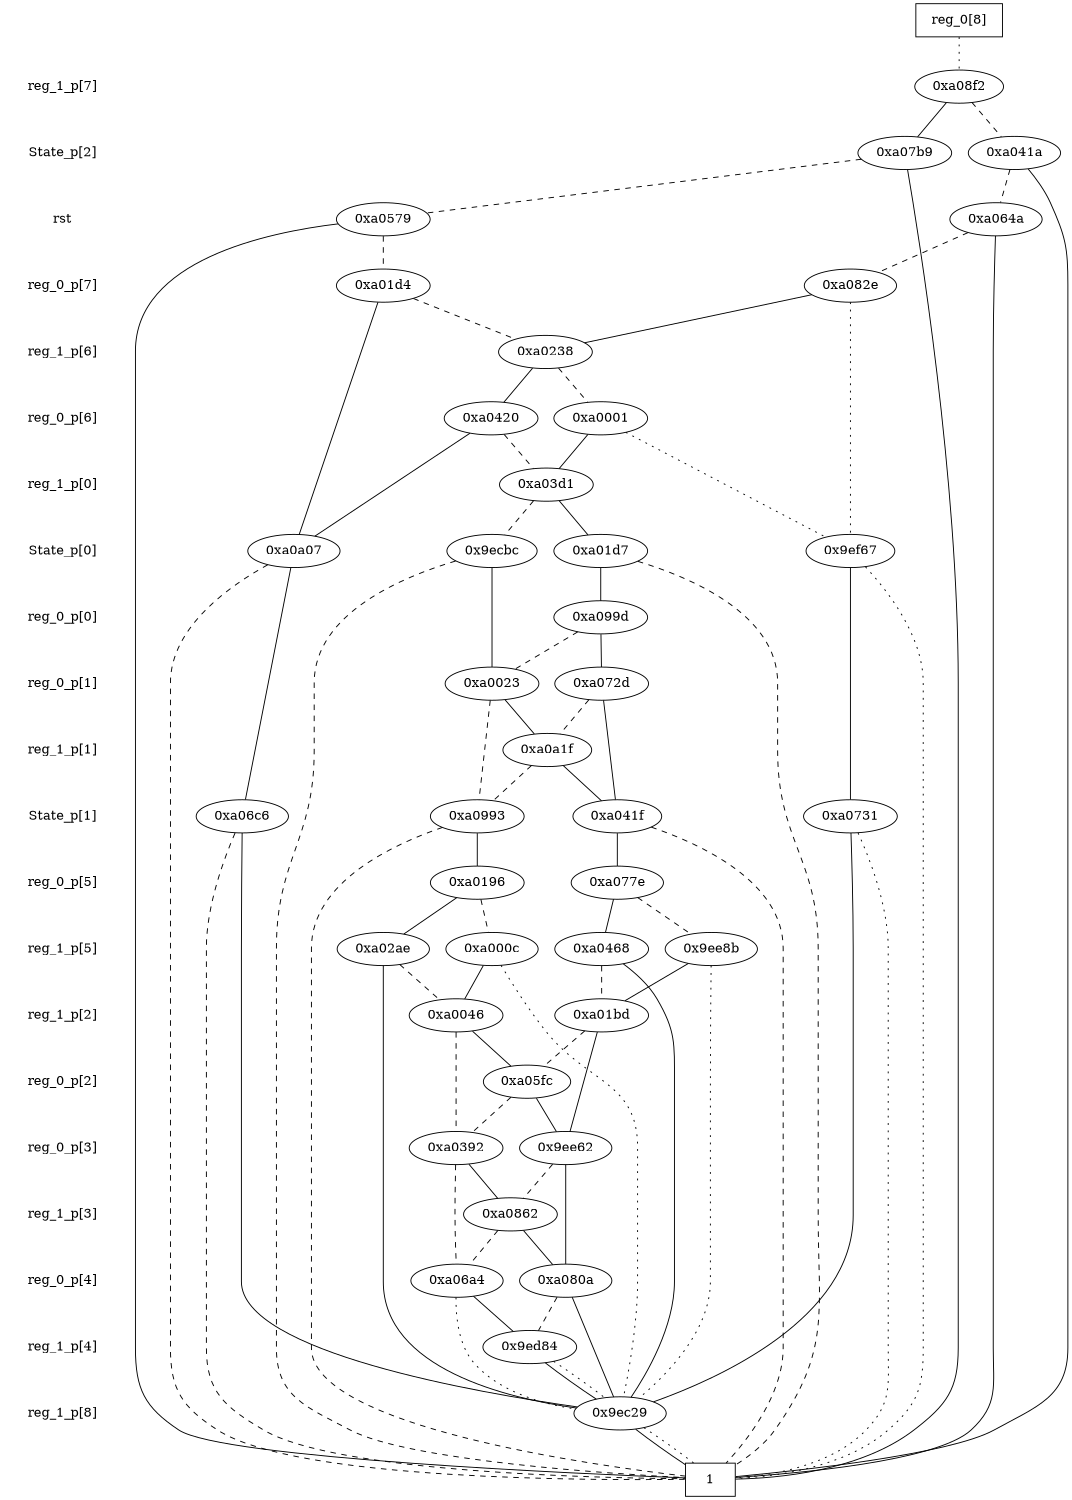 digraph "DD" {
size = "7.5,10"
center = true;
edge [dir = none];
{ node [shape = plaintext];
  edge [style = invis];
  "CONST NODES" [style = invis];
" reg_1_p[7] " -> " State_p[2] " -> " rst " -> " reg_0_p[7] " -> " reg_1_p[6] " -> " reg_0_p[6] " -> " reg_1_p[0] " -> " State_p[0] " -> " reg_0_p[0] " -> " reg_0_p[1] " -> " reg_1_p[1] " -> " State_p[1] " -> " reg_0_p[5] " -> " reg_1_p[5] " -> " reg_1_p[2] " -> " reg_0_p[2] " -> " reg_0_p[3] " -> " reg_1_p[3] " -> " reg_0_p[4] " -> " reg_1_p[4] " -> " reg_1_p[8] " -> "CONST NODES"; 
}
{ rank = same; node [shape = box]; edge [style = invis];
"  reg_0[8]  "; }
{ rank = same; " reg_1_p[7] ";
"0xa08f2";
}
{ rank = same; " State_p[2] ";
"0xa07b9";
"0xa041a";
}
{ rank = same; " rst ";
"0xa064a";
"0xa0579";
}
{ rank = same; " reg_0_p[7] ";
"0xa01d4";
"0xa082e";
}
{ rank = same; " reg_1_p[6] ";
"0xa0238";
}
{ rank = same; " reg_0_p[6] ";
"0xa0001";
"0xa0420";
}
{ rank = same; " reg_1_p[0] ";
"0xa03d1";
}
{ rank = same; " State_p[0] ";
"0x9ef67";
"0x9ecbc";
"0xa0a07";
"0xa01d7";
}
{ rank = same; " reg_0_p[0] ";
"0xa099d";
}
{ rank = same; " reg_0_p[1] ";
"0xa0023";
"0xa072d";
}
{ rank = same; " reg_1_p[1] ";
"0xa0a1f";
}
{ rank = same; " State_p[1] ";
"0xa06c6";
"0xa0731";
"0xa0993";
"0xa041f";
}
{ rank = same; " reg_0_p[5] ";
"0xa077e";
"0xa0196";
}
{ rank = same; " reg_1_p[5] ";
"0xa0468";
"0xa02ae";
"0xa000c";
"0x9ee8b";
}
{ rank = same; " reg_1_p[2] ";
"0xa0046";
"0xa01bd";
}
{ rank = same; " reg_0_p[2] ";
"0xa05fc";
}
{ rank = same; " reg_0_p[3] ";
"0xa0392";
"0x9ee62";
}
{ rank = same; " reg_1_p[3] ";
"0xa0862";
}
{ rank = same; " reg_0_p[4] ";
"0xa06a4";
"0xa080a";
}
{ rank = same; " reg_1_p[4] ";
"0x9ed84";
}
{ rank = same; " reg_1_p[8] ";
"0x9ec29";
}
{ rank = same; "CONST NODES";
{ node [shape = box]; "0x9ec14";
}
}
"  reg_0[8]  " -> "0xa08f2" [style = dotted];
"0xa08f2" -> "0xa07b9";
"0xa08f2" -> "0xa041a" [style = dashed];
"0xa07b9" -> "0x9ec14";
"0xa07b9" -> "0xa0579" [style = dashed];
"0xa041a" -> "0x9ec14";
"0xa041a" -> "0xa064a" [style = dashed];
"0xa064a" -> "0x9ec14";
"0xa064a" -> "0xa082e" [style = dashed];
"0xa0579" -> "0x9ec14";
"0xa0579" -> "0xa01d4" [style = dashed];
"0xa01d4" -> "0xa0a07";
"0xa01d4" -> "0xa0238" [style = dashed];
"0xa082e" -> "0xa0238";
"0xa082e" -> "0x9ef67" [style = dotted];
"0xa0238" -> "0xa0420";
"0xa0238" -> "0xa0001" [style = dashed];
"0xa0001" -> "0xa03d1";
"0xa0001" -> "0x9ef67" [style = dotted];
"0xa0420" -> "0xa0a07";
"0xa0420" -> "0xa03d1" [style = dashed];
"0xa03d1" -> "0xa01d7";
"0xa03d1" -> "0x9ecbc" [style = dashed];
"0x9ef67" -> "0xa0731";
"0x9ef67" -> "0x9ec14" [style = dotted];
"0x9ecbc" -> "0xa0023";
"0x9ecbc" -> "0x9ec14" [style = dashed];
"0xa0a07" -> "0xa06c6";
"0xa0a07" -> "0x9ec14" [style = dashed];
"0xa01d7" -> "0xa099d";
"0xa01d7" -> "0x9ec14" [style = dashed];
"0xa099d" -> "0xa072d";
"0xa099d" -> "0xa0023" [style = dashed];
"0xa0023" -> "0xa0a1f";
"0xa0023" -> "0xa0993" [style = dashed];
"0xa072d" -> "0xa041f";
"0xa072d" -> "0xa0a1f" [style = dashed];
"0xa0a1f" -> "0xa041f";
"0xa0a1f" -> "0xa0993" [style = dashed];
"0xa06c6" -> "0x9ec29";
"0xa06c6" -> "0x9ec14" [style = dashed];
"0xa0731" -> "0x9ec29";
"0xa0731" -> "0x9ec14" [style = dotted];
"0xa0993" -> "0xa0196";
"0xa0993" -> "0x9ec14" [style = dashed];
"0xa041f" -> "0xa077e";
"0xa041f" -> "0x9ec14" [style = dashed];
"0xa077e" -> "0xa0468";
"0xa077e" -> "0x9ee8b" [style = dashed];
"0xa0196" -> "0xa02ae";
"0xa0196" -> "0xa000c" [style = dashed];
"0xa0468" -> "0x9ec29";
"0xa0468" -> "0xa01bd" [style = dashed];
"0xa02ae" -> "0x9ec29";
"0xa02ae" -> "0xa0046" [style = dashed];
"0xa000c" -> "0xa0046";
"0xa000c" -> "0x9ec29" [style = dotted];
"0x9ee8b" -> "0xa01bd";
"0x9ee8b" -> "0x9ec29" [style = dotted];
"0xa0046" -> "0xa05fc";
"0xa0046" -> "0xa0392" [style = dashed];
"0xa01bd" -> "0x9ee62";
"0xa01bd" -> "0xa05fc" [style = dashed];
"0xa05fc" -> "0x9ee62";
"0xa05fc" -> "0xa0392" [style = dashed];
"0xa0392" -> "0xa0862";
"0xa0392" -> "0xa06a4" [style = dashed];
"0x9ee62" -> "0xa080a";
"0x9ee62" -> "0xa0862" [style = dashed];
"0xa0862" -> "0xa080a";
"0xa0862" -> "0xa06a4" [style = dashed];
"0xa06a4" -> "0x9ed84";
"0xa06a4" -> "0x9ec29" [style = dotted];
"0xa080a" -> "0x9ec29";
"0xa080a" -> "0x9ed84" [style = dashed];
"0x9ed84" -> "0x9ec29";
"0x9ed84" -> "0x9ec29" [style = dotted];
"0x9ec29" -> "0x9ec14";
"0x9ec29" -> "0x9ec14" [style = dotted];
"0x9ec14" [label = "1"];
}
